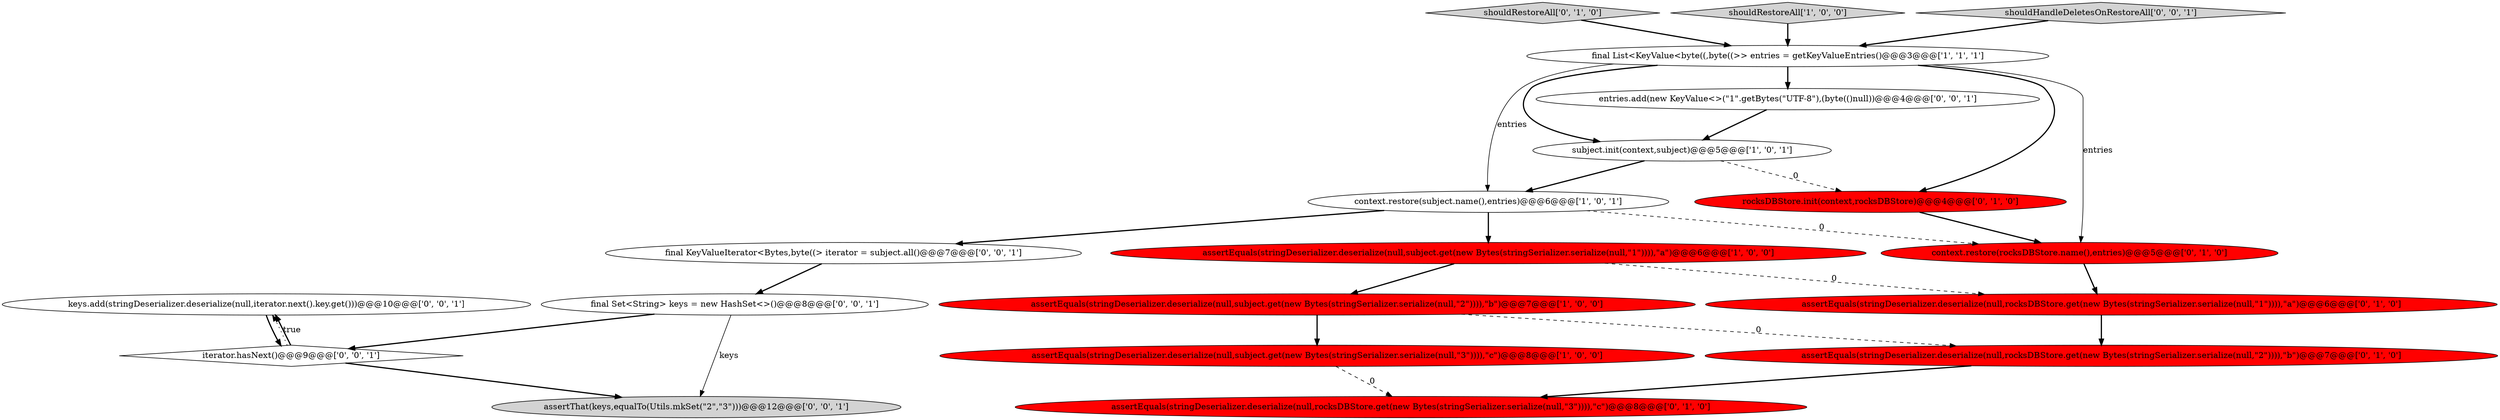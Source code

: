 digraph {
15 [style = filled, label = "keys.add(stringDeserializer.deserialize(null,iterator.next().key.get()))@@@10@@@['0', '0', '1']", fillcolor = white, shape = ellipse image = "AAA0AAABBB3BBB"];
7 [style = filled, label = "shouldRestoreAll['0', '1', '0']", fillcolor = lightgray, shape = diamond image = "AAA0AAABBB2BBB"];
11 [style = filled, label = "assertEquals(stringDeserializer.deserialize(null,rocksDBStore.get(new Bytes(stringSerializer.serialize(null,\"2\")))),\"b\")@@@7@@@['0', '1', '0']", fillcolor = red, shape = ellipse image = "AAA1AAABBB2BBB"];
8 [style = filled, label = "assertEquals(stringDeserializer.deserialize(null,rocksDBStore.get(new Bytes(stringSerializer.serialize(null,\"1\")))),\"a\")@@@6@@@['0', '1', '0']", fillcolor = red, shape = ellipse image = "AAA1AAABBB2BBB"];
10 [style = filled, label = "rocksDBStore.init(context,rocksDBStore)@@@4@@@['0', '1', '0']", fillcolor = red, shape = ellipse image = "AAA1AAABBB2BBB"];
1 [style = filled, label = "shouldRestoreAll['1', '0', '0']", fillcolor = lightgray, shape = diamond image = "AAA0AAABBB1BBB"];
14 [style = filled, label = "assertThat(keys,equalTo(Utils.mkSet(\"2\",\"3\")))@@@12@@@['0', '0', '1']", fillcolor = lightgray, shape = ellipse image = "AAA0AAABBB3BBB"];
6 [style = filled, label = "assertEquals(stringDeserializer.deserialize(null,subject.get(new Bytes(stringSerializer.serialize(null,\"2\")))),\"b\")@@@7@@@['1', '0', '0']", fillcolor = red, shape = ellipse image = "AAA1AAABBB1BBB"];
4 [style = filled, label = "assertEquals(stringDeserializer.deserialize(null,subject.get(new Bytes(stringSerializer.serialize(null,\"3\")))),\"c\")@@@8@@@['1', '0', '0']", fillcolor = red, shape = ellipse image = "AAA1AAABBB1BBB"];
13 [style = filled, label = "shouldHandleDeletesOnRestoreAll['0', '0', '1']", fillcolor = lightgray, shape = diamond image = "AAA0AAABBB3BBB"];
0 [style = filled, label = "context.restore(subject.name(),entries)@@@6@@@['1', '0', '1']", fillcolor = white, shape = ellipse image = "AAA0AAABBB1BBB"];
5 [style = filled, label = "final List<KeyValue<byte((,byte((>> entries = getKeyValueEntries()@@@3@@@['1', '1', '1']", fillcolor = white, shape = ellipse image = "AAA0AAABBB1BBB"];
19 [style = filled, label = "entries.add(new KeyValue<>(\"1\".getBytes(\"UTF-8\"),(byte(()null))@@@4@@@['0', '0', '1']", fillcolor = white, shape = ellipse image = "AAA0AAABBB3BBB"];
17 [style = filled, label = "final KeyValueIterator<Bytes,byte((> iterator = subject.all()@@@7@@@['0', '0', '1']", fillcolor = white, shape = ellipse image = "AAA0AAABBB3BBB"];
18 [style = filled, label = "iterator.hasNext()@@@9@@@['0', '0', '1']", fillcolor = white, shape = diamond image = "AAA0AAABBB3BBB"];
12 [style = filled, label = "context.restore(rocksDBStore.name(),entries)@@@5@@@['0', '1', '0']", fillcolor = red, shape = ellipse image = "AAA1AAABBB2BBB"];
2 [style = filled, label = "assertEquals(stringDeserializer.deserialize(null,subject.get(new Bytes(stringSerializer.serialize(null,\"1\")))),\"a\")@@@6@@@['1', '0', '0']", fillcolor = red, shape = ellipse image = "AAA1AAABBB1BBB"];
9 [style = filled, label = "assertEquals(stringDeserializer.deserialize(null,rocksDBStore.get(new Bytes(stringSerializer.serialize(null,\"3\")))),\"c\")@@@8@@@['0', '1', '0']", fillcolor = red, shape = ellipse image = "AAA1AAABBB2BBB"];
3 [style = filled, label = "subject.init(context,subject)@@@5@@@['1', '0', '1']", fillcolor = white, shape = ellipse image = "AAA0AAABBB1BBB"];
16 [style = filled, label = "final Set<String> keys = new HashSet<>()@@@8@@@['0', '0', '1']", fillcolor = white, shape = ellipse image = "AAA0AAABBB3BBB"];
1->5 [style = bold, label=""];
5->3 [style = bold, label=""];
5->10 [style = bold, label=""];
16->18 [style = bold, label=""];
5->12 [style = solid, label="entries"];
2->6 [style = bold, label=""];
0->17 [style = bold, label=""];
0->2 [style = bold, label=""];
6->11 [style = dashed, label="0"];
18->15 [style = bold, label=""];
18->15 [style = dotted, label="true"];
0->12 [style = dashed, label="0"];
11->9 [style = bold, label=""];
2->8 [style = dashed, label="0"];
15->18 [style = bold, label=""];
3->0 [style = bold, label=""];
5->0 [style = solid, label="entries"];
5->19 [style = bold, label=""];
6->4 [style = bold, label=""];
4->9 [style = dashed, label="0"];
7->5 [style = bold, label=""];
10->12 [style = bold, label=""];
12->8 [style = bold, label=""];
13->5 [style = bold, label=""];
3->10 [style = dashed, label="0"];
8->11 [style = bold, label=""];
16->14 [style = solid, label="keys"];
19->3 [style = bold, label=""];
18->14 [style = bold, label=""];
17->16 [style = bold, label=""];
}
